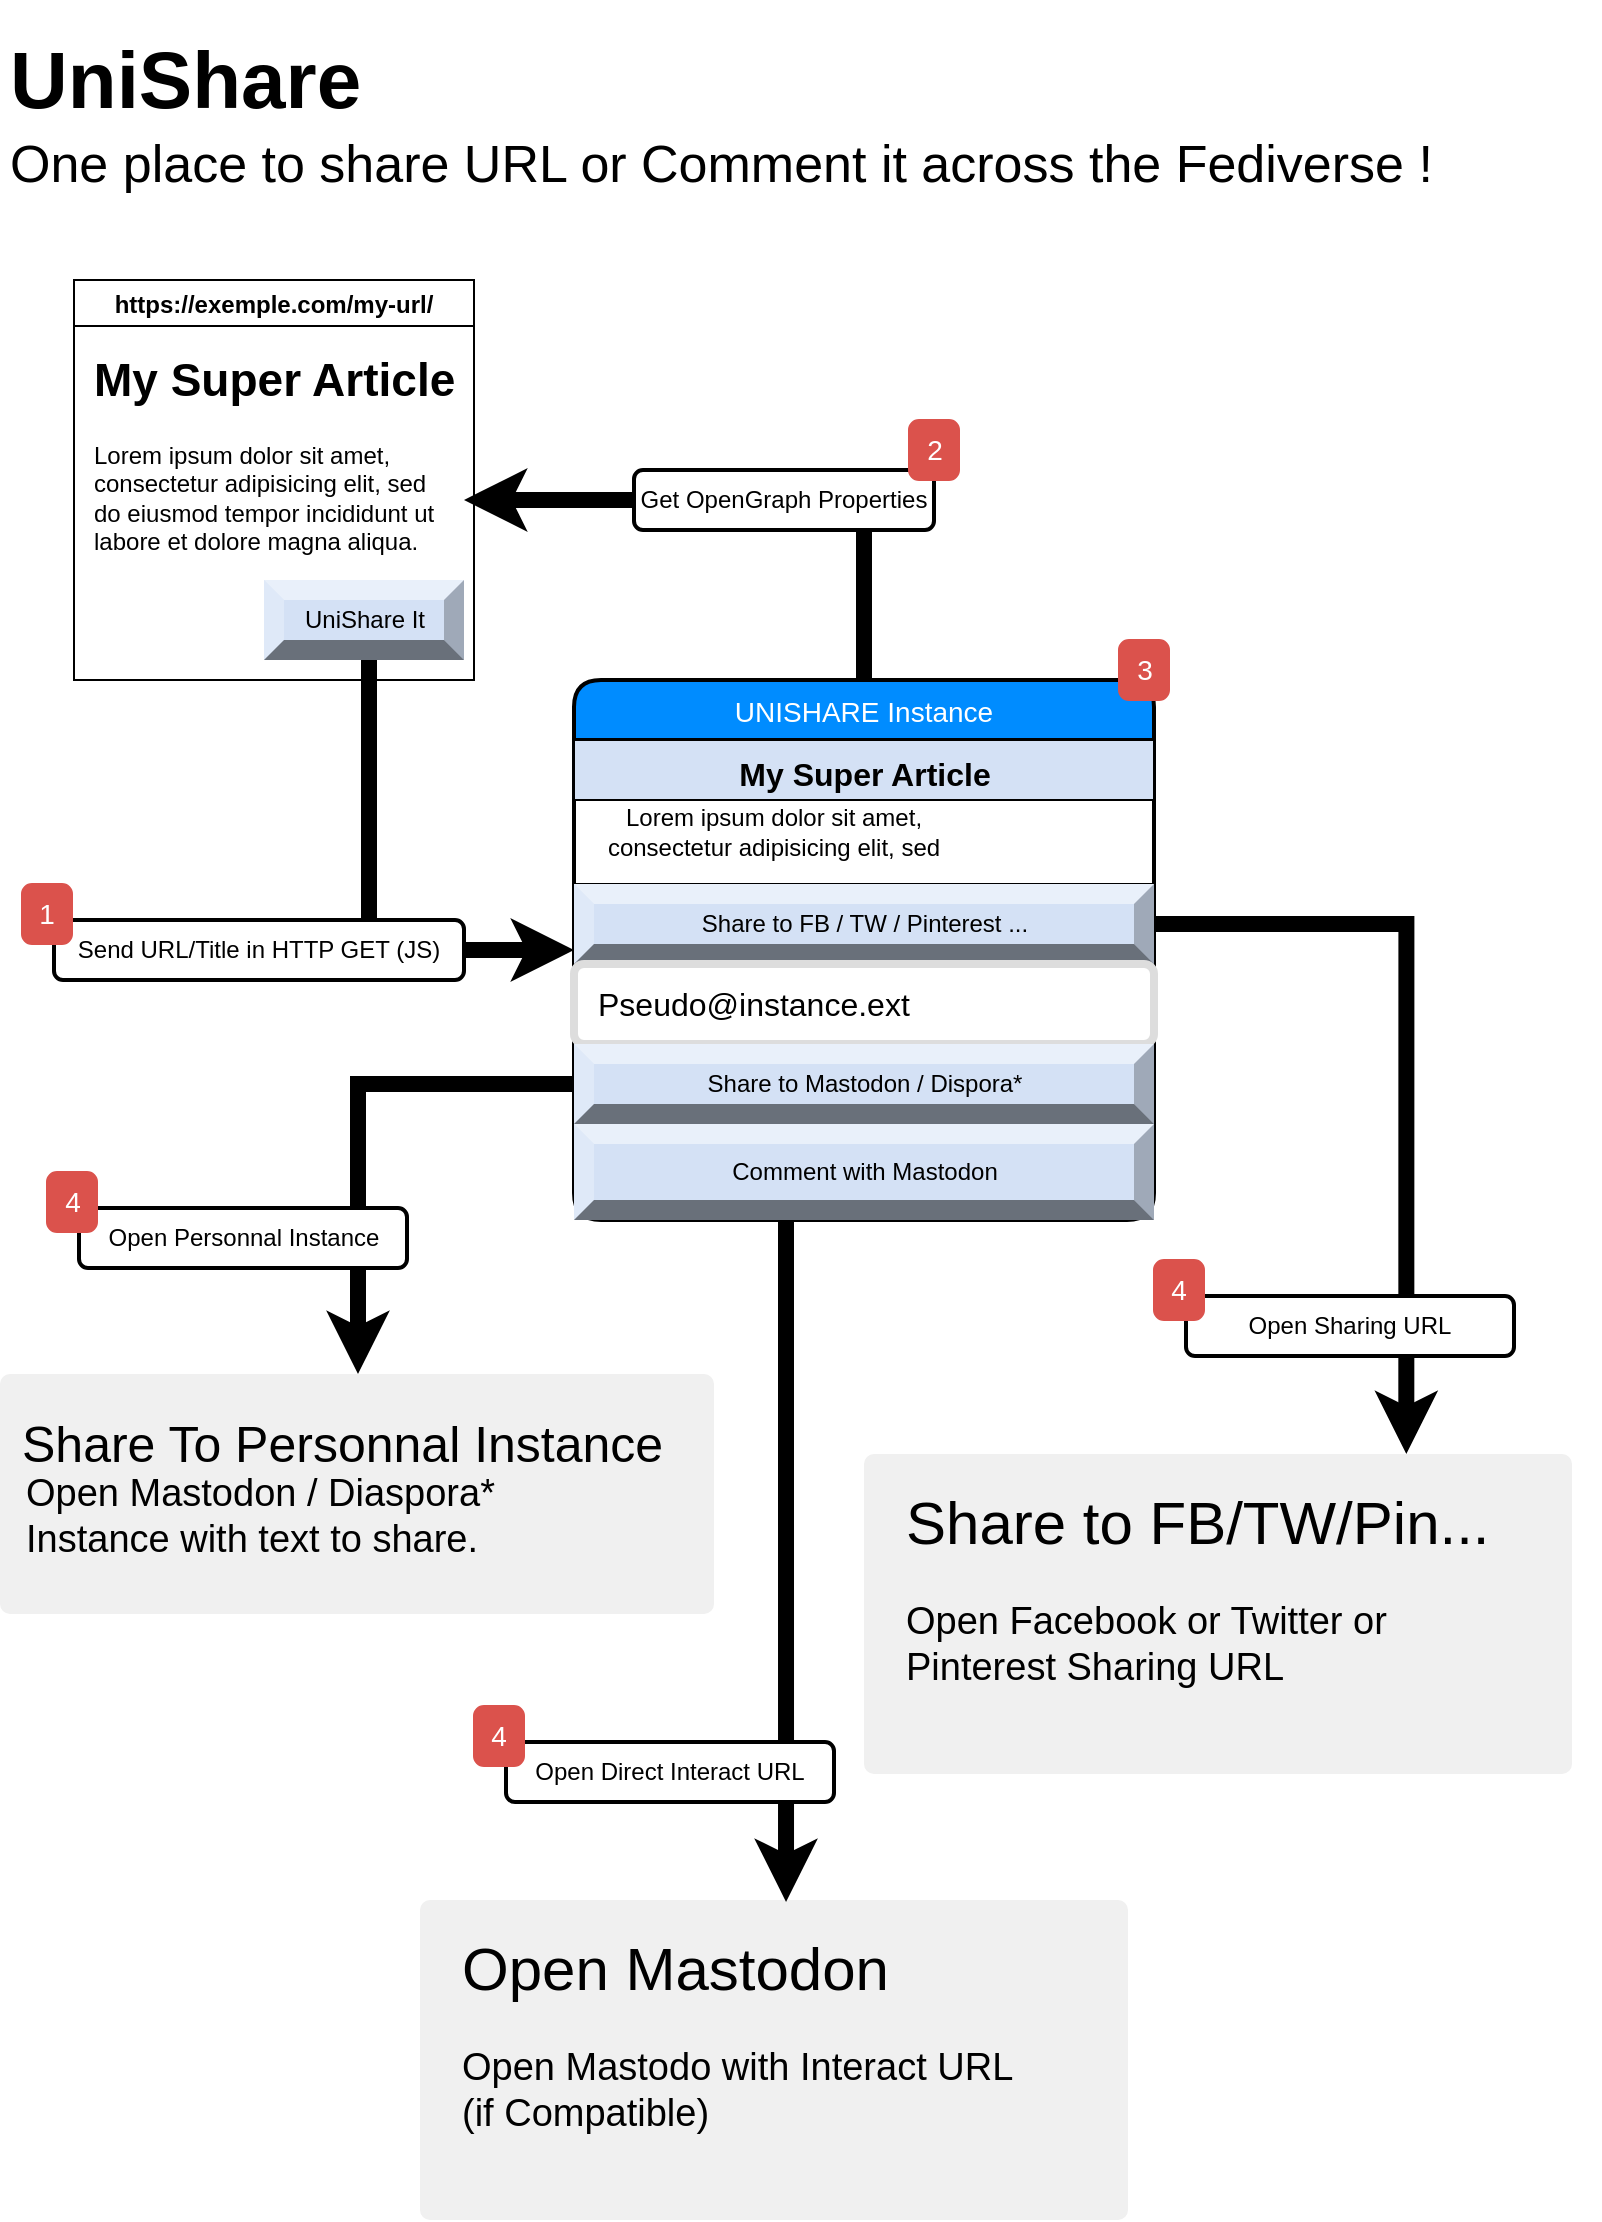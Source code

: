 <mxfile version="10.6.6" type="device"><diagram id="9nfua6JY-JoXt5n25okS" name="Page-1"><mxGraphModel dx="1222" dy="753" grid="1" gridSize="10" guides="1" tooltips="1" connect="1" arrows="1" fold="1" page="1" pageScale="1" pageWidth="827" pageHeight="1169" math="0" shadow="0"><root><mxCell id="0"/><mxCell id="1" parent="0"/><mxCell id="1u1GzIzyse8sPTzEFsy8-1" value="&lt;h1&gt;&lt;font style=&quot;font-size: 40px&quot;&gt;UniShare&lt;/font&gt;&lt;/h1&gt;&lt;p&gt;&lt;font style=&quot;font-size: 26px ; line-height: 0%&quot;&gt;One place to share URL or Comment it across the Fediverse !&lt;/font&gt;&lt;/p&gt;" style="text;html=1;strokeColor=none;fillColor=none;spacing=5;spacingTop=-20;whiteSpace=wrap;overflow=hidden;rounded=0;" vertex="1" parent="1"><mxGeometry x="13" y="10" width="800" height="100" as="geometry"/></mxCell><mxCell id="1u1GzIzyse8sPTzEFsy8-2" value="https://exemple.com/my-url/" style="swimlane;" vertex="1" parent="1"><mxGeometry x="50" y="140" width="200" height="200" as="geometry"/></mxCell><mxCell id="1u1GzIzyse8sPTzEFsy8-3" value="&lt;h1&gt;&lt;font style=&quot;font-size: 23px&quot;&gt;My Super Article&lt;/font&gt;&lt;/h1&gt;&lt;p&gt;Lorem ipsum dolor sit amet, consectetur adipisicing elit, sed do eiusmod tempor incididunt ut labore et dolore magna aliqua.&lt;/p&gt;" style="text;html=1;strokeColor=none;fillColor=none;spacing=5;spacingTop=-20;whiteSpace=wrap;overflow=hidden;rounded=0;" vertex="1" parent="1u1GzIzyse8sPTzEFsy8-2"><mxGeometry x="5" y="30" width="190" height="160" as="geometry"/></mxCell><mxCell id="1u1GzIzyse8sPTzEFsy8-4" value="UniShare It&lt;br&gt;" style="labelPosition=center;verticalLabelPosition=middle;align=center;html=1;shape=mxgraph.basic.shaded_button;dx=10;fillColor=#D4E1F5;strokeColor=none;" vertex="1" parent="1u1GzIzyse8sPTzEFsy8-2"><mxGeometry x="95" y="150" width="100" height="40" as="geometry"/></mxCell><mxCell id="1u1GzIzyse8sPTzEFsy8-19" style="edgeStyle=orthogonalEdgeStyle;rounded=0;orthogonalLoop=1;jettySize=auto;html=1;exitX=0.5;exitY=0;exitDx=0;exitDy=0;entryX=1;entryY=0.5;entryDx=0;entryDy=0;strokeWidth=8;" edge="1" parent="1" source="1u1GzIzyse8sPTzEFsy8-5" target="1u1GzIzyse8sPTzEFsy8-3"><mxGeometry relative="1" as="geometry"/></mxCell><mxCell id="1u1GzIzyse8sPTzEFsy8-5" value="UNISHARE Instance" style="swimlane;childLayout=stackLayout;horizontal=1;startSize=30;horizontalStack=0;fillColor=#008cff;fontColor=#FFFFFF;rounded=1;fontSize=14;fontStyle=0;strokeWidth=2;resizeParent=0;resizeLast=1;shadow=0;dashed=0;align=center;" vertex="1" parent="1"><mxGeometry x="300" y="340" width="290" height="270" as="geometry"/></mxCell><mxCell id="1u1GzIzyse8sPTzEFsy8-10" value="&lt;h1&gt;&lt;font style=&quot;font-size: 16px&quot;&gt;My Super Article&lt;/font&gt;&lt;/h1&gt;" style="swimlane;html=1;startSize=30;horizontal=1;containerType=tree;fillColor=#D4E1F5;" vertex="1" parent="1u1GzIzyse8sPTzEFsy8-5"><mxGeometry y="30" width="290" height="72" as="geometry"/></mxCell><mxCell id="1u1GzIzyse8sPTzEFsy8-12" value="&lt;span&gt;Lorem ipsum dolor sit amet, consectetur adipisicing elit, sed&lt;/span&gt;" style="text;html=1;strokeColor=none;fillColor=none;align=center;verticalAlign=middle;whiteSpace=wrap;rounded=0;" vertex="1" parent="1u1GzIzyse8sPTzEFsy8-10"><mxGeometry x="15" y="26.5" width="170" height="38" as="geometry"/></mxCell><mxCell id="1u1GzIzyse8sPTzEFsy8-16" value="Share to FB / TW / Pinterest ...&lt;br&gt;" style="labelPosition=center;verticalLabelPosition=middle;align=center;html=1;shape=mxgraph.basic.shaded_button;dx=10;fillColor=#D4E1F5;strokeColor=none;" vertex="1" parent="1u1GzIzyse8sPTzEFsy8-5"><mxGeometry y="102" width="290" height="40" as="geometry"/></mxCell><mxCell id="1u1GzIzyse8sPTzEFsy8-32" value="Pseudo@instance.ext" style="html=1;shadow=0;dashed=0;shape=mxgraph.bootstrap.rrect;rSize=5;fillColor=#ffffff;strokeColor=#dddddd;fontSize=16;align=left;spacingLeft=10;whiteSpace=wrap;gradientColor=none;strokeWidth=4;" vertex="1" parent="1u1GzIzyse8sPTzEFsy8-5"><mxGeometry y="142" width="290" height="40" as="geometry"/></mxCell><mxCell id="1u1GzIzyse8sPTzEFsy8-17" value="Share to Mastodon / Dispora*&lt;br&gt;" style="labelPosition=center;verticalLabelPosition=middle;align=center;html=1;shape=mxgraph.basic.shaded_button;dx=10;fillColor=#D4E1F5;strokeColor=none;" vertex="1" parent="1u1GzIzyse8sPTzEFsy8-5"><mxGeometry y="182" width="290" height="40" as="geometry"/></mxCell><mxCell id="1u1GzIzyse8sPTzEFsy8-18" value="Comment with Mastodon&lt;br&gt;" style="labelPosition=center;verticalLabelPosition=middle;align=center;html=1;shape=mxgraph.basic.shaded_button;dx=10;fillColor=#D4E1F5;strokeColor=none;" vertex="1" parent="1u1GzIzyse8sPTzEFsy8-5"><mxGeometry y="222" width="290" height="48" as="geometry"/></mxCell><mxCell id="1u1GzIzyse8sPTzEFsy8-9" style="edgeStyle=orthogonalEdgeStyle;rounded=0;orthogonalLoop=1;jettySize=auto;html=1;exitX=0.75;exitY=1;exitDx=0;exitDy=0;entryX=0;entryY=0.5;entryDx=0;entryDy=0;strokeWidth=8;" edge="1" parent="1" source="1u1GzIzyse8sPTzEFsy8-3" target="1u1GzIzyse8sPTzEFsy8-5"><mxGeometry relative="1" as="geometry"/></mxCell><mxCell id="1u1GzIzyse8sPTzEFsy8-20" value="Get OpenGraph Properties" style="rounded=1;whiteSpace=wrap;html=1;fillColor=#ffffff;strokeWidth=2;" vertex="1" parent="1"><mxGeometry x="330" y="235" width="150" height="30" as="geometry"/></mxCell><mxCell id="1u1GzIzyse8sPTzEFsy8-23" value="Send URL/Title in HTTP GET (JS)" style="rounded=1;whiteSpace=wrap;html=1;fillColor=#ffffff;strokeWidth=2;" vertex="1" parent="1"><mxGeometry x="40" y="460" width="205" height="30" as="geometry"/></mxCell><mxCell id="1u1GzIzyse8sPTzEFsy8-28" value="1" style="html=1;shadow=0;dashed=0;shape=mxgraph.bootstrap.rrect;rSize=5;fillColor=#DB524C;align=center;strokeColor=#DB524C;fontColor=#ffffff;fontSize=14;whiteSpace=wrap;" vertex="1" parent="1"><mxGeometry x="24" y="442" width="25" height="30" as="geometry"/></mxCell><mxCell id="1u1GzIzyse8sPTzEFsy8-29" value="2" style="html=1;shadow=0;dashed=0;shape=mxgraph.bootstrap.rrect;rSize=5;fillColor=#DB524C;align=center;strokeColor=#DB524C;fontColor=#ffffff;fontSize=14;whiteSpace=wrap;" vertex="1" parent="1"><mxGeometry x="467.5" y="210" width="25" height="30" as="geometry"/></mxCell><mxCell id="1u1GzIzyse8sPTzEFsy8-33" value="" style="html=1;shadow=0;dashed=0;shape=mxgraph.bootstrap.rrect;rSize=5;fillColor=#f0f0f0;strokeColor=none;" vertex="1" parent="1"><mxGeometry x="445" y="727" width="354" height="160" as="geometry"/></mxCell><mxCell id="1u1GzIzyse8sPTzEFsy8-34" value="Share to FB/TW/Pin..." style="html=1;shadow=0;dashed=0;shape=mxgraph.bootstrap.anchor;fontSize=30;align=left;whiteSpace=wrap;" vertex="1" parent="1u1GzIzyse8sPTzEFsy8-33"><mxGeometry x="19.386" y="21.337" width="300.9" height="25.6" as="geometry"/></mxCell><mxCell id="1u1GzIzyse8sPTzEFsy8-35" value="Open Facebook or Twitter or Pinterest Sharing URL&lt;br&gt;" style="html=1;shadow=0;dashed=0;shape=mxgraph.bootstrap.anchor;fontSize=19;whiteSpace=wrap;align=left;" vertex="1" parent="1u1GzIzyse8sPTzEFsy8-33"><mxGeometry x="19" y="40" width="311" height="110" as="geometry"/></mxCell><mxCell id="1u1GzIzyse8sPTzEFsy8-37" value="" style="html=1;shadow=0;dashed=0;shape=mxgraph.bootstrap.rrect;rSize=5;fillColor=#f0f0f0;strokeColor=none;" vertex="1" parent="1"><mxGeometry x="13" y="687" width="357" height="120" as="geometry"/></mxCell><mxCell id="1u1GzIzyse8sPTzEFsy8-38" value="&lt;font style=&quot;font-size: 25px&quot;&gt;Share To Personnal Instance&lt;/font&gt;" style="html=1;shadow=0;dashed=0;shape=mxgraph.bootstrap.anchor;fontSize=30;align=left;whiteSpace=wrap;spacing=0;" vertex="1" parent="1u1GzIzyse8sPTzEFsy8-37"><mxGeometry x="11.274" y="16" width="345.726" height="34" as="geometry"/></mxCell><mxCell id="1u1GzIzyse8sPTzEFsy8-39" value="Open Mastodon / Diaspora* Instance with text to share." style="html=1;shadow=0;dashed=0;shape=mxgraph.bootstrap.anchor;fontSize=19;whiteSpace=wrap;align=left;" vertex="1" parent="1u1GzIzyse8sPTzEFsy8-37"><mxGeometry x="11.168" y="44.75" width="294.717" height="52.5" as="geometry"/></mxCell><mxCell id="1u1GzIzyse8sPTzEFsy8-40" value="" style="html=1;shadow=0;dashed=0;shape=mxgraph.bootstrap.rrect;rSize=5;fillColor=#f0f0f0;strokeColor=none;" vertex="1" parent="1"><mxGeometry x="223" y="950" width="354" height="160" as="geometry"/></mxCell><mxCell id="1u1GzIzyse8sPTzEFsy8-41" value="Open Mastodon" style="html=1;shadow=0;dashed=0;shape=mxgraph.bootstrap.anchor;fontSize=30;align=left;whiteSpace=wrap;" vertex="1" parent="1u1GzIzyse8sPTzEFsy8-40"><mxGeometry x="19.386" y="21.337" width="300.9" height="25.6" as="geometry"/></mxCell><mxCell id="1u1GzIzyse8sPTzEFsy8-42" value="Open Mastodo with Interact URL&lt;br&gt;(if Compatible)" style="html=1;shadow=0;dashed=0;shape=mxgraph.bootstrap.anchor;fontSize=19;whiteSpace=wrap;align=left;" vertex="1" parent="1u1GzIzyse8sPTzEFsy8-40"><mxGeometry x="19" y="40" width="311" height="110" as="geometry"/></mxCell><mxCell id="1u1GzIzyse8sPTzEFsy8-44" style="edgeStyle=orthogonalEdgeStyle;rounded=0;orthogonalLoop=1;jettySize=auto;html=1;strokeWidth=8;fontSize=19;" edge="1" parent="1" source="1u1GzIzyse8sPTzEFsy8-17" target="1u1GzIzyse8sPTzEFsy8-37"><mxGeometry relative="1" as="geometry"><Array as="points"><mxPoint x="192" y="542"/></Array></mxGeometry></mxCell><mxCell id="1u1GzIzyse8sPTzEFsy8-45" style="edgeStyle=orthogonalEdgeStyle;rounded=0;orthogonalLoop=1;jettySize=auto;html=1;entryX=0.517;entryY=0.006;entryDx=0;entryDy=0;entryPerimeter=0;strokeWidth=8;fontSize=19;" edge="1" parent="1" source="1u1GzIzyse8sPTzEFsy8-18" target="1u1GzIzyse8sPTzEFsy8-40"><mxGeometry relative="1" as="geometry"><Array as="points"><mxPoint x="406" y="690"/><mxPoint x="406" y="690"/></Array></mxGeometry></mxCell><mxCell id="1u1GzIzyse8sPTzEFsy8-46" style="edgeStyle=orthogonalEdgeStyle;rounded=0;orthogonalLoop=1;jettySize=auto;html=1;entryX=0.766;entryY=0;entryDx=0;entryDy=0;entryPerimeter=0;strokeWidth=8;fontSize=19;" edge="1" parent="1" source="1u1GzIzyse8sPTzEFsy8-16" target="1u1GzIzyse8sPTzEFsy8-33"><mxGeometry relative="1" as="geometry"><Array as="points"><mxPoint x="716" y="462"/></Array></mxGeometry></mxCell><mxCell id="1u1GzIzyse8sPTzEFsy8-47" value="Open Personnal Instance" style="rounded=1;whiteSpace=wrap;html=1;fillColor=#ffffff;strokeWidth=2;" vertex="1" parent="1"><mxGeometry x="52.5" y="604" width="164" height="30" as="geometry"/></mxCell><mxCell id="1u1GzIzyse8sPTzEFsy8-48" value="4" style="html=1;shadow=0;dashed=0;shape=mxgraph.bootstrap.rrect;rSize=5;fillColor=#DB524C;align=center;strokeColor=#DB524C;fontColor=#ffffff;fontSize=14;whiteSpace=wrap;" vertex="1" parent="1"><mxGeometry x="36.5" y="586" width="25" height="30" as="geometry"/></mxCell><mxCell id="1u1GzIzyse8sPTzEFsy8-49" value="3" style="html=1;shadow=0;dashed=0;shape=mxgraph.bootstrap.rrect;rSize=5;fillColor=#DB524C;align=center;strokeColor=#DB524C;fontColor=#ffffff;fontSize=14;whiteSpace=wrap;" vertex="1" parent="1"><mxGeometry x="572.5" y="320" width="25" height="30" as="geometry"/></mxCell><mxCell id="1u1GzIzyse8sPTzEFsy8-50" value="Open Direct Interact URL" style="rounded=1;whiteSpace=wrap;html=1;fillColor=#ffffff;strokeWidth=2;" vertex="1" parent="1"><mxGeometry x="266" y="871" width="164" height="30" as="geometry"/></mxCell><mxCell id="1u1GzIzyse8sPTzEFsy8-51" value="4" style="html=1;shadow=0;dashed=0;shape=mxgraph.bootstrap.rrect;rSize=5;fillColor=#DB524C;align=center;strokeColor=#DB524C;fontColor=#ffffff;fontSize=14;whiteSpace=wrap;" vertex="1" parent="1"><mxGeometry x="250" y="853" width="25" height="30" as="geometry"/></mxCell><mxCell id="1u1GzIzyse8sPTzEFsy8-52" value="Open Sharing URL&lt;br&gt;" style="rounded=1;whiteSpace=wrap;html=1;fillColor=#ffffff;strokeWidth=2;" vertex="1" parent="1"><mxGeometry x="606" y="648" width="164" height="30" as="geometry"/></mxCell><mxCell id="1u1GzIzyse8sPTzEFsy8-53" value="4" style="html=1;shadow=0;dashed=0;shape=mxgraph.bootstrap.rrect;rSize=5;fillColor=#DB524C;align=center;strokeColor=#DB524C;fontColor=#ffffff;fontSize=14;whiteSpace=wrap;" vertex="1" parent="1"><mxGeometry x="590" y="630" width="25" height="30" as="geometry"/></mxCell></root></mxGraphModel></diagram></mxfile>